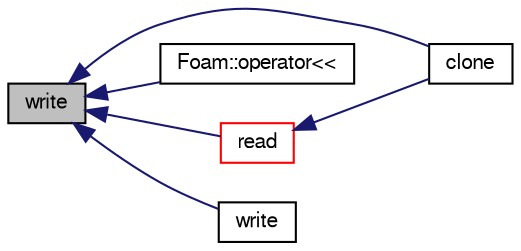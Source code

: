 digraph "write"
{
  bgcolor="transparent";
  edge [fontname="FreeSans",fontsize="10",labelfontname="FreeSans",labelfontsize="10"];
  node [fontname="FreeSans",fontsize="10",shape=record];
  rankdir="LR";
  Node2064 [label="write",height=0.2,width=0.4,color="black", fillcolor="grey75", style="filled", fontcolor="black"];
  Node2064 -> Node2065 [dir="back",color="midnightblue",fontsize="10",style="solid",fontname="FreeSans"];
  Node2065 [label="clone",height=0.2,width=0.4,color="black",URL="$a26370.html#ac02e29e9c5268438e822df9e58c4e069",tooltip="Construct and return a clone. "];
  Node2064 -> Node2066 [dir="back",color="midnightblue",fontsize="10",style="solid",fontname="FreeSans"];
  Node2066 [label="Foam::operator\<\<",height=0.2,width=0.4,color="black",URL="$a21124.html#a6816869acd0d2f8811ad2cf47c39c1a2"];
  Node2064 -> Node2067 [dir="back",color="midnightblue",fontsize="10",style="solid",fontname="FreeSans"];
  Node2067 [label="read",height=0.2,width=0.4,color="red",URL="$a26370.html#a4b1272c56fc93e26715db0ffd87a9b1f",tooltip="Read using provided units. Used only in initial parsing. "];
  Node2067 -> Node2065 [dir="back",color="midnightblue",fontsize="10",style="solid",fontname="FreeSans"];
  Node2064 -> Node2072 [dir="back",color="midnightblue",fontsize="10",style="solid",fontname="FreeSans"];
  Node2072 [label="write",height=0.2,width=0.4,color="black",URL="$a26370.html#a70a45141f5a6b038cfebf1428e61f28d",tooltip="Write using system units. "];
}
